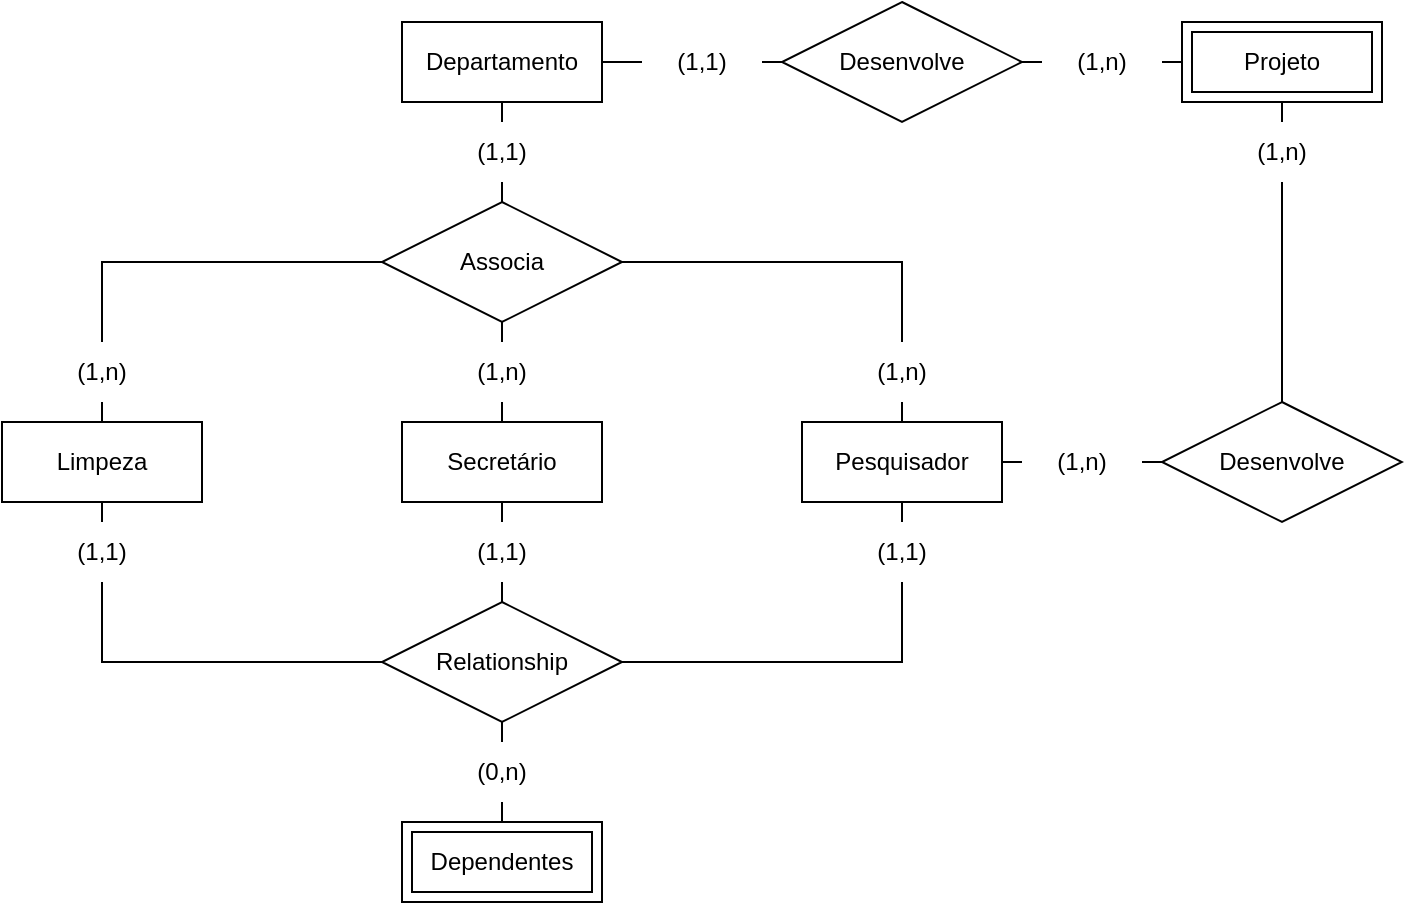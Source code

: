 <mxfile version="21.1.8" type="device">
  <diagram name="Página-1" id="l5XzDG93DMCRIC5TIXpn">
    <mxGraphModel dx="794" dy="462" grid="1" gridSize="10" guides="1" tooltips="1" connect="1" arrows="1" fold="1" page="1" pageScale="1" pageWidth="827" pageHeight="1169" math="0" shadow="0">
      <root>
        <mxCell id="0" />
        <mxCell id="1" parent="0" />
        <mxCell id="om2kNBrmAegRynMh3LK6-1" value="Departamento" style="whiteSpace=wrap;html=1;align=center;" parent="1" vertex="1">
          <mxGeometry x="330" y="80" width="100" height="40" as="geometry" />
        </mxCell>
        <mxCell id="om2kNBrmAegRynMh3LK6-2" value="Projeto" style="shape=ext;margin=3;double=1;whiteSpace=wrap;html=1;align=center;" parent="1" vertex="1">
          <mxGeometry x="720" y="80" width="100" height="40" as="geometry" />
        </mxCell>
        <mxCell id="om2kNBrmAegRynMh3LK6-3" value="Limpeza" style="whiteSpace=wrap;html=1;align=center;" parent="1" vertex="1">
          <mxGeometry x="130" y="280" width="100" height="40" as="geometry" />
        </mxCell>
        <mxCell id="om2kNBrmAegRynMh3LK6-4" value="Secretário" style="whiteSpace=wrap;html=1;align=center;" parent="1" vertex="1">
          <mxGeometry x="330" y="280" width="100" height="40" as="geometry" />
        </mxCell>
        <mxCell id="om2kNBrmAegRynMh3LK6-6" value="Pesquisador" style="whiteSpace=wrap;html=1;align=center;" parent="1" vertex="1">
          <mxGeometry x="530" y="280" width="100" height="40" as="geometry" />
        </mxCell>
        <mxCell id="om2kNBrmAegRynMh3LK6-7" value="Dependentes" style="shape=ext;margin=3;double=1;whiteSpace=wrap;html=1;align=center;" parent="1" vertex="1">
          <mxGeometry x="330" y="480" width="100" height="40" as="geometry" />
        </mxCell>
        <mxCell id="om2kNBrmAegRynMh3LK6-8" value="Associa" style="shape=rhombus;perimeter=rhombusPerimeter;whiteSpace=wrap;html=1;align=center;" parent="1" vertex="1">
          <mxGeometry x="320" y="170" width="120" height="60" as="geometry" />
        </mxCell>
        <mxCell id="om2kNBrmAegRynMh3LK6-9" value="" style="endArrow=none;html=1;rounded=0;exitX=0.5;exitY=1;exitDx=0;exitDy=0;entryX=0.5;entryY=0;entryDx=0;entryDy=0;" parent="1" source="om2kNBrmAegRynMh3LK6-45" target="om2kNBrmAegRynMh3LK6-4" edge="1">
          <mxGeometry relative="1" as="geometry">
            <mxPoint x="330" y="260" as="sourcePoint" />
            <mxPoint x="380" y="280" as="targetPoint" />
          </mxGeometry>
        </mxCell>
        <mxCell id="om2kNBrmAegRynMh3LK6-11" value="" style="endArrow=none;html=1;rounded=0;entryX=0;entryY=0.5;entryDx=0;entryDy=0;exitX=0.5;exitY=0;exitDx=0;exitDy=0;" parent="1" source="om2kNBrmAegRynMh3LK6-43" target="om2kNBrmAegRynMh3LK6-8" edge="1">
          <mxGeometry relative="1" as="geometry">
            <mxPoint x="330" y="260" as="sourcePoint" />
            <mxPoint x="490" y="260" as="targetPoint" />
            <Array as="points">
              <mxPoint x="180" y="200" />
            </Array>
          </mxGeometry>
        </mxCell>
        <mxCell id="om2kNBrmAegRynMh3LK6-15" value="" style="endArrow=none;html=1;rounded=0;exitX=0.5;exitY=1;exitDx=0;exitDy=0;entryX=0.5;entryY=0;entryDx=0;entryDy=0;" parent="1" source="om2kNBrmAegRynMh3LK6-35" target="om2kNBrmAegRynMh3LK6-8" edge="1">
          <mxGeometry relative="1" as="geometry">
            <mxPoint x="330" y="220" as="sourcePoint" />
            <mxPoint x="490" y="220" as="targetPoint" />
          </mxGeometry>
        </mxCell>
        <mxCell id="om2kNBrmAegRynMh3LK6-17" value="Relationship" style="shape=rhombus;perimeter=rhombusPerimeter;whiteSpace=wrap;html=1;align=center;" parent="1" vertex="1">
          <mxGeometry x="320" y="370" width="120" height="60" as="geometry" />
        </mxCell>
        <mxCell id="om2kNBrmAegRynMh3LK6-20" value="" style="endArrow=none;html=1;rounded=0;exitX=0.5;exitY=1;exitDx=0;exitDy=0;entryX=0.5;entryY=0;entryDx=0;entryDy=0;" parent="1" source="om2kNBrmAegRynMh3LK6-64" target="om2kNBrmAegRynMh3LK6-17" edge="1">
          <mxGeometry relative="1" as="geometry">
            <mxPoint x="330" y="300" as="sourcePoint" />
            <mxPoint x="490" y="300" as="targetPoint" />
          </mxGeometry>
        </mxCell>
        <mxCell id="om2kNBrmAegRynMh3LK6-21" value="" style="endArrow=none;html=1;rounded=0;entryX=0.5;entryY=1;entryDx=0;entryDy=0;exitX=0.5;exitY=0;exitDx=0;exitDy=0;" parent="1" source="om2kNBrmAegRynMh3LK6-59" target="om2kNBrmAegRynMh3LK6-17" edge="1">
          <mxGeometry relative="1" as="geometry">
            <mxPoint x="330" y="440" as="sourcePoint" />
            <mxPoint x="490" y="440" as="targetPoint" />
          </mxGeometry>
        </mxCell>
        <mxCell id="om2kNBrmAegRynMh3LK6-24" value="" style="endArrow=none;html=1;rounded=0;exitX=1;exitY=0.5;exitDx=0;exitDy=0;entryX=0;entryY=0.5;entryDx=0;entryDy=0;" parent="1" source="om2kNBrmAegRynMh3LK6-25" target="om2kNBrmAegRynMh3LK6-23" edge="1">
          <mxGeometry relative="1" as="geometry">
            <mxPoint x="470" y="100" as="sourcePoint" />
            <mxPoint x="610" y="100" as="targetPoint" />
          </mxGeometry>
        </mxCell>
        <mxCell id="om2kNBrmAegRynMh3LK6-23" value="Desenvolve" style="shape=rhombus;perimeter=rhombusPerimeter;whiteSpace=wrap;html=1;align=center;" parent="1" vertex="1">
          <mxGeometry x="520" y="70" width="120" height="60" as="geometry" />
        </mxCell>
        <mxCell id="om2kNBrmAegRynMh3LK6-29" value="" style="endArrow=none;html=1;rounded=0;exitX=1;exitY=0.5;exitDx=0;exitDy=0;entryX=0;entryY=0.5;entryDx=0;entryDy=0;" parent="1" source="om2kNBrmAegRynMh3LK6-74" target="om2kNBrmAegRynMh3LK6-27" edge="1">
          <mxGeometry relative="1" as="geometry">
            <mxPoint x="630" y="300" as="sourcePoint" />
            <mxPoint x="730" y="120" as="targetPoint" />
            <Array as="points" />
          </mxGeometry>
        </mxCell>
        <mxCell id="om2kNBrmAegRynMh3LK6-27" value="Desenvolve" style="shape=rhombus;perimeter=rhombusPerimeter;whiteSpace=wrap;html=1;align=center;" parent="1" vertex="1">
          <mxGeometry x="710" y="270" width="120" height="60" as="geometry" />
        </mxCell>
        <mxCell id="om2kNBrmAegRynMh3LK6-30" value="" style="endArrow=none;html=1;rounded=0;entryX=0.5;entryY=0;entryDx=0;entryDy=0;" parent="1" source="om2kNBrmAegRynMh3LK6-76" target="om2kNBrmAegRynMh3LK6-27" edge="1">
          <mxGeometry relative="1" as="geometry">
            <mxPoint x="640" y="310" as="sourcePoint" />
            <mxPoint x="690" y="310" as="targetPoint" />
            <Array as="points" />
          </mxGeometry>
        </mxCell>
        <mxCell id="om2kNBrmAegRynMh3LK6-36" value="" style="endArrow=none;html=1;rounded=0;exitX=0.5;exitY=1;exitDx=0;exitDy=0;entryX=0.5;entryY=0;entryDx=0;entryDy=0;" parent="1" source="om2kNBrmAegRynMh3LK6-1" target="om2kNBrmAegRynMh3LK6-35" edge="1">
          <mxGeometry relative="1" as="geometry">
            <mxPoint x="380" y="120" as="sourcePoint" />
            <mxPoint x="380" y="170" as="targetPoint" />
          </mxGeometry>
        </mxCell>
        <mxCell id="om2kNBrmAegRynMh3LK6-35" value="(1,1)" style="text;html=1;strokeColor=none;fillColor=none;align=center;verticalAlign=middle;whiteSpace=wrap;rounded=0;" parent="1" vertex="1">
          <mxGeometry x="350" y="130" width="60" height="30" as="geometry" />
        </mxCell>
        <mxCell id="om2kNBrmAegRynMh3LK6-37" value="" style="endArrow=none;html=1;rounded=0;exitX=1;exitY=0.5;exitDx=0;exitDy=0;entryX=0;entryY=0.5;entryDx=0;entryDy=0;" parent="1" source="om2kNBrmAegRynMh3LK6-1" target="om2kNBrmAegRynMh3LK6-25" edge="1">
          <mxGeometry relative="1" as="geometry">
            <mxPoint x="430" y="100" as="sourcePoint" />
            <mxPoint x="500" y="100" as="targetPoint" />
          </mxGeometry>
        </mxCell>
        <mxCell id="om2kNBrmAegRynMh3LK6-25" value="(1,1)" style="text;html=1;strokeColor=none;fillColor=none;align=center;verticalAlign=middle;whiteSpace=wrap;rounded=0;" parent="1" vertex="1">
          <mxGeometry x="450" y="85" width="60" height="30" as="geometry" />
        </mxCell>
        <mxCell id="om2kNBrmAegRynMh3LK6-41" value="" style="endArrow=none;html=1;rounded=0;entryX=1;entryY=0.5;entryDx=0;entryDy=0;exitX=0;exitY=0.5;exitDx=0;exitDy=0;" parent="1" source="om2kNBrmAegRynMh3LK6-26" target="om2kNBrmAegRynMh3LK6-23" edge="1">
          <mxGeometry relative="1" as="geometry">
            <mxPoint x="230" y="270" as="sourcePoint" />
            <mxPoint x="390" y="270" as="targetPoint" />
          </mxGeometry>
        </mxCell>
        <mxCell id="om2kNBrmAegRynMh3LK6-42" value="" style="endArrow=none;html=1;rounded=0;entryX=1;entryY=0.5;entryDx=0;entryDy=0;exitX=0;exitY=0.5;exitDx=0;exitDy=0;" parent="1" source="om2kNBrmAegRynMh3LK6-2" target="om2kNBrmAegRynMh3LK6-26" edge="1">
          <mxGeometry relative="1" as="geometry">
            <mxPoint x="720" y="100" as="sourcePoint" />
            <mxPoint x="640" y="100" as="targetPoint" />
          </mxGeometry>
        </mxCell>
        <mxCell id="om2kNBrmAegRynMh3LK6-26" value="(1,n)" style="text;html=1;strokeColor=none;fillColor=none;align=center;verticalAlign=middle;whiteSpace=wrap;rounded=0;" parent="1" vertex="1">
          <mxGeometry x="650" y="85" width="60" height="30" as="geometry" />
        </mxCell>
        <mxCell id="om2kNBrmAegRynMh3LK6-44" value="" style="endArrow=none;html=1;rounded=0;entryX=0.5;entryY=1;entryDx=0;entryDy=0;exitX=0.5;exitY=0;exitDx=0;exitDy=0;" parent="1" source="om2kNBrmAegRynMh3LK6-3" target="om2kNBrmAegRynMh3LK6-43" edge="1">
          <mxGeometry relative="1" as="geometry">
            <mxPoint x="180" y="280" as="sourcePoint" />
            <mxPoint x="320" y="200" as="targetPoint" />
            <Array as="points" />
          </mxGeometry>
        </mxCell>
        <mxCell id="om2kNBrmAegRynMh3LK6-43" value="(1,n)" style="text;html=1;strokeColor=none;fillColor=none;align=center;verticalAlign=middle;whiteSpace=wrap;rounded=0;" parent="1" vertex="1">
          <mxGeometry x="150" y="240" width="60" height="30" as="geometry" />
        </mxCell>
        <mxCell id="om2kNBrmAegRynMh3LK6-46" value="" style="endArrow=none;html=1;rounded=0;exitX=0.5;exitY=1;exitDx=0;exitDy=0;entryX=0.5;entryY=0;entryDx=0;entryDy=0;" parent="1" source="om2kNBrmAegRynMh3LK6-8" target="om2kNBrmAegRynMh3LK6-45" edge="1">
          <mxGeometry relative="1" as="geometry">
            <mxPoint x="380" y="230" as="sourcePoint" />
            <mxPoint x="380" y="280" as="targetPoint" />
          </mxGeometry>
        </mxCell>
        <mxCell id="om2kNBrmAegRynMh3LK6-45" value="(1,n)" style="text;html=1;strokeColor=none;fillColor=none;align=center;verticalAlign=middle;whiteSpace=wrap;rounded=0;" parent="1" vertex="1">
          <mxGeometry x="350" y="240" width="60" height="30" as="geometry" />
        </mxCell>
        <mxCell id="om2kNBrmAegRynMh3LK6-55" value="" style="endArrow=none;html=1;rounded=0;exitX=1;exitY=0.5;exitDx=0;exitDy=0;entryX=0.5;entryY=0;entryDx=0;entryDy=0;" parent="1" source="om2kNBrmAegRynMh3LK6-8" target="om2kNBrmAegRynMh3LK6-53" edge="1">
          <mxGeometry relative="1" as="geometry">
            <mxPoint x="440" y="200" as="sourcePoint" />
            <mxPoint x="580" y="200" as="targetPoint" />
            <Array as="points">
              <mxPoint x="580" y="200" />
            </Array>
          </mxGeometry>
        </mxCell>
        <mxCell id="om2kNBrmAegRynMh3LK6-53" value="(1,n)" style="text;html=1;strokeColor=none;fillColor=none;align=center;verticalAlign=middle;whiteSpace=wrap;rounded=0;" parent="1" vertex="1">
          <mxGeometry x="550" y="240" width="60" height="30" as="geometry" />
        </mxCell>
        <mxCell id="om2kNBrmAegRynMh3LK6-56" value="" style="endArrow=none;html=1;rounded=0;entryX=0.5;entryY=1;entryDx=0;entryDy=0;exitX=0.5;exitY=0;exitDx=0;exitDy=0;" parent="1" source="om2kNBrmAegRynMh3LK6-6" target="om2kNBrmAegRynMh3LK6-53" edge="1">
          <mxGeometry relative="1" as="geometry">
            <mxPoint x="280" y="310" as="sourcePoint" />
            <mxPoint x="440" y="310" as="targetPoint" />
          </mxGeometry>
        </mxCell>
        <mxCell id="om2kNBrmAegRynMh3LK6-57" value="(1,1)" style="text;html=1;strokeColor=none;fillColor=none;align=center;verticalAlign=middle;whiteSpace=wrap;rounded=0;" parent="1" vertex="1">
          <mxGeometry x="550" y="330" width="60" height="30" as="geometry" />
        </mxCell>
        <mxCell id="om2kNBrmAegRynMh3LK6-60" value="" style="endArrow=none;html=1;rounded=0;entryX=0.5;entryY=1;entryDx=0;entryDy=0;exitX=0.5;exitY=0;exitDx=0;exitDy=0;" parent="1" source="om2kNBrmAegRynMh3LK6-7" target="om2kNBrmAegRynMh3LK6-59" edge="1">
          <mxGeometry relative="1" as="geometry">
            <mxPoint x="380" y="480" as="sourcePoint" />
            <mxPoint x="380" y="430" as="targetPoint" />
          </mxGeometry>
        </mxCell>
        <mxCell id="om2kNBrmAegRynMh3LK6-59" value="(0,n)" style="text;html=1;strokeColor=none;fillColor=none;align=center;verticalAlign=middle;whiteSpace=wrap;rounded=0;" parent="1" vertex="1">
          <mxGeometry x="350" y="440" width="60" height="30" as="geometry" />
        </mxCell>
        <mxCell id="om2kNBrmAegRynMh3LK6-61" value="" style="endArrow=none;html=1;rounded=0;entryX=1;entryY=0.5;entryDx=0;entryDy=0;exitX=0.5;exitY=1;exitDx=0;exitDy=0;" parent="1" source="om2kNBrmAegRynMh3LK6-57" target="om2kNBrmAegRynMh3LK6-17" edge="1">
          <mxGeometry relative="1" as="geometry">
            <mxPoint x="280" y="350" as="sourcePoint" />
            <mxPoint x="440" y="350" as="targetPoint" />
            <Array as="points">
              <mxPoint x="580" y="400" />
            </Array>
          </mxGeometry>
        </mxCell>
        <mxCell id="om2kNBrmAegRynMh3LK6-63" value="" style="endArrow=none;html=1;rounded=0;entryX=0.5;entryY=0;entryDx=0;entryDy=0;exitX=0.5;exitY=1;exitDx=0;exitDy=0;" parent="1" source="om2kNBrmAegRynMh3LK6-6" target="om2kNBrmAegRynMh3LK6-57" edge="1">
          <mxGeometry relative="1" as="geometry">
            <mxPoint x="280" y="350" as="sourcePoint" />
            <mxPoint x="440" y="350" as="targetPoint" />
          </mxGeometry>
        </mxCell>
        <mxCell id="om2kNBrmAegRynMh3LK6-66" value="" style="endArrow=none;html=1;rounded=0;exitX=0.5;exitY=1;exitDx=0;exitDy=0;entryX=0.5;entryY=0;entryDx=0;entryDy=0;" parent="1" source="om2kNBrmAegRynMh3LK6-4" target="om2kNBrmAegRynMh3LK6-64" edge="1">
          <mxGeometry relative="1" as="geometry">
            <mxPoint x="380" y="320" as="sourcePoint" />
            <mxPoint x="380" y="370" as="targetPoint" />
          </mxGeometry>
        </mxCell>
        <mxCell id="om2kNBrmAegRynMh3LK6-64" value="(1,1)" style="text;html=1;strokeColor=none;fillColor=none;align=center;verticalAlign=middle;whiteSpace=wrap;rounded=0;" parent="1" vertex="1">
          <mxGeometry x="350" y="330" width="60" height="30" as="geometry" />
        </mxCell>
        <mxCell id="om2kNBrmAegRynMh3LK6-70" value="(1,1)" style="text;html=1;strokeColor=none;fillColor=none;align=center;verticalAlign=middle;whiteSpace=wrap;rounded=0;" parent="1" vertex="1">
          <mxGeometry x="150" y="330" width="60" height="30" as="geometry" />
        </mxCell>
        <mxCell id="om2kNBrmAegRynMh3LK6-71" value="" style="endArrow=none;html=1;rounded=0;entryX=0;entryY=0.5;entryDx=0;entryDy=0;exitX=0.5;exitY=1;exitDx=0;exitDy=0;" parent="1" source="om2kNBrmAegRynMh3LK6-70" target="om2kNBrmAegRynMh3LK6-17" edge="1">
          <mxGeometry relative="1" as="geometry">
            <mxPoint x="280" y="350" as="sourcePoint" />
            <mxPoint x="440" y="350" as="targetPoint" />
            <Array as="points">
              <mxPoint x="180" y="400" />
            </Array>
          </mxGeometry>
        </mxCell>
        <mxCell id="om2kNBrmAegRynMh3LK6-73" value="" style="endArrow=none;html=1;rounded=0;exitX=0.5;exitY=1;exitDx=0;exitDy=0;entryX=0.5;entryY=0;entryDx=0;entryDy=0;" parent="1" source="om2kNBrmAegRynMh3LK6-3" target="om2kNBrmAegRynMh3LK6-70" edge="1">
          <mxGeometry relative="1" as="geometry">
            <mxPoint x="280" y="350" as="sourcePoint" />
            <mxPoint x="440" y="350" as="targetPoint" />
          </mxGeometry>
        </mxCell>
        <mxCell id="om2kNBrmAegRynMh3LK6-75" value="" style="endArrow=none;html=1;rounded=0;exitX=1;exitY=0.5;exitDx=0;exitDy=0;entryX=0;entryY=0.5;entryDx=0;entryDy=0;" parent="1" source="om2kNBrmAegRynMh3LK6-6" target="om2kNBrmAegRynMh3LK6-74" edge="1">
          <mxGeometry relative="1" as="geometry">
            <mxPoint x="630" y="300" as="sourcePoint" />
            <mxPoint x="710" y="300" as="targetPoint" />
            <Array as="points" />
          </mxGeometry>
        </mxCell>
        <mxCell id="om2kNBrmAegRynMh3LK6-74" value="(1,n)" style="text;html=1;strokeColor=none;fillColor=none;align=center;verticalAlign=middle;whiteSpace=wrap;rounded=0;" parent="1" vertex="1">
          <mxGeometry x="640" y="285" width="60" height="30" as="geometry" />
        </mxCell>
        <mxCell id="om2kNBrmAegRynMh3LK6-78" value="" style="endArrow=none;html=1;rounded=0;entryX=0.5;entryY=0;entryDx=0;entryDy=0;" parent="1" source="om2kNBrmAegRynMh3LK6-2" target="om2kNBrmAegRynMh3LK6-76" edge="1">
          <mxGeometry relative="1" as="geometry">
            <mxPoint x="770" y="120" as="sourcePoint" />
            <mxPoint x="770" y="270" as="targetPoint" />
            <Array as="points" />
          </mxGeometry>
        </mxCell>
        <mxCell id="om2kNBrmAegRynMh3LK6-76" value="(1,n)" style="text;html=1;strokeColor=none;fillColor=none;align=center;verticalAlign=middle;whiteSpace=wrap;rounded=0;" parent="1" vertex="1">
          <mxGeometry x="740" y="130" width="60" height="30" as="geometry" />
        </mxCell>
      </root>
    </mxGraphModel>
  </diagram>
</mxfile>
